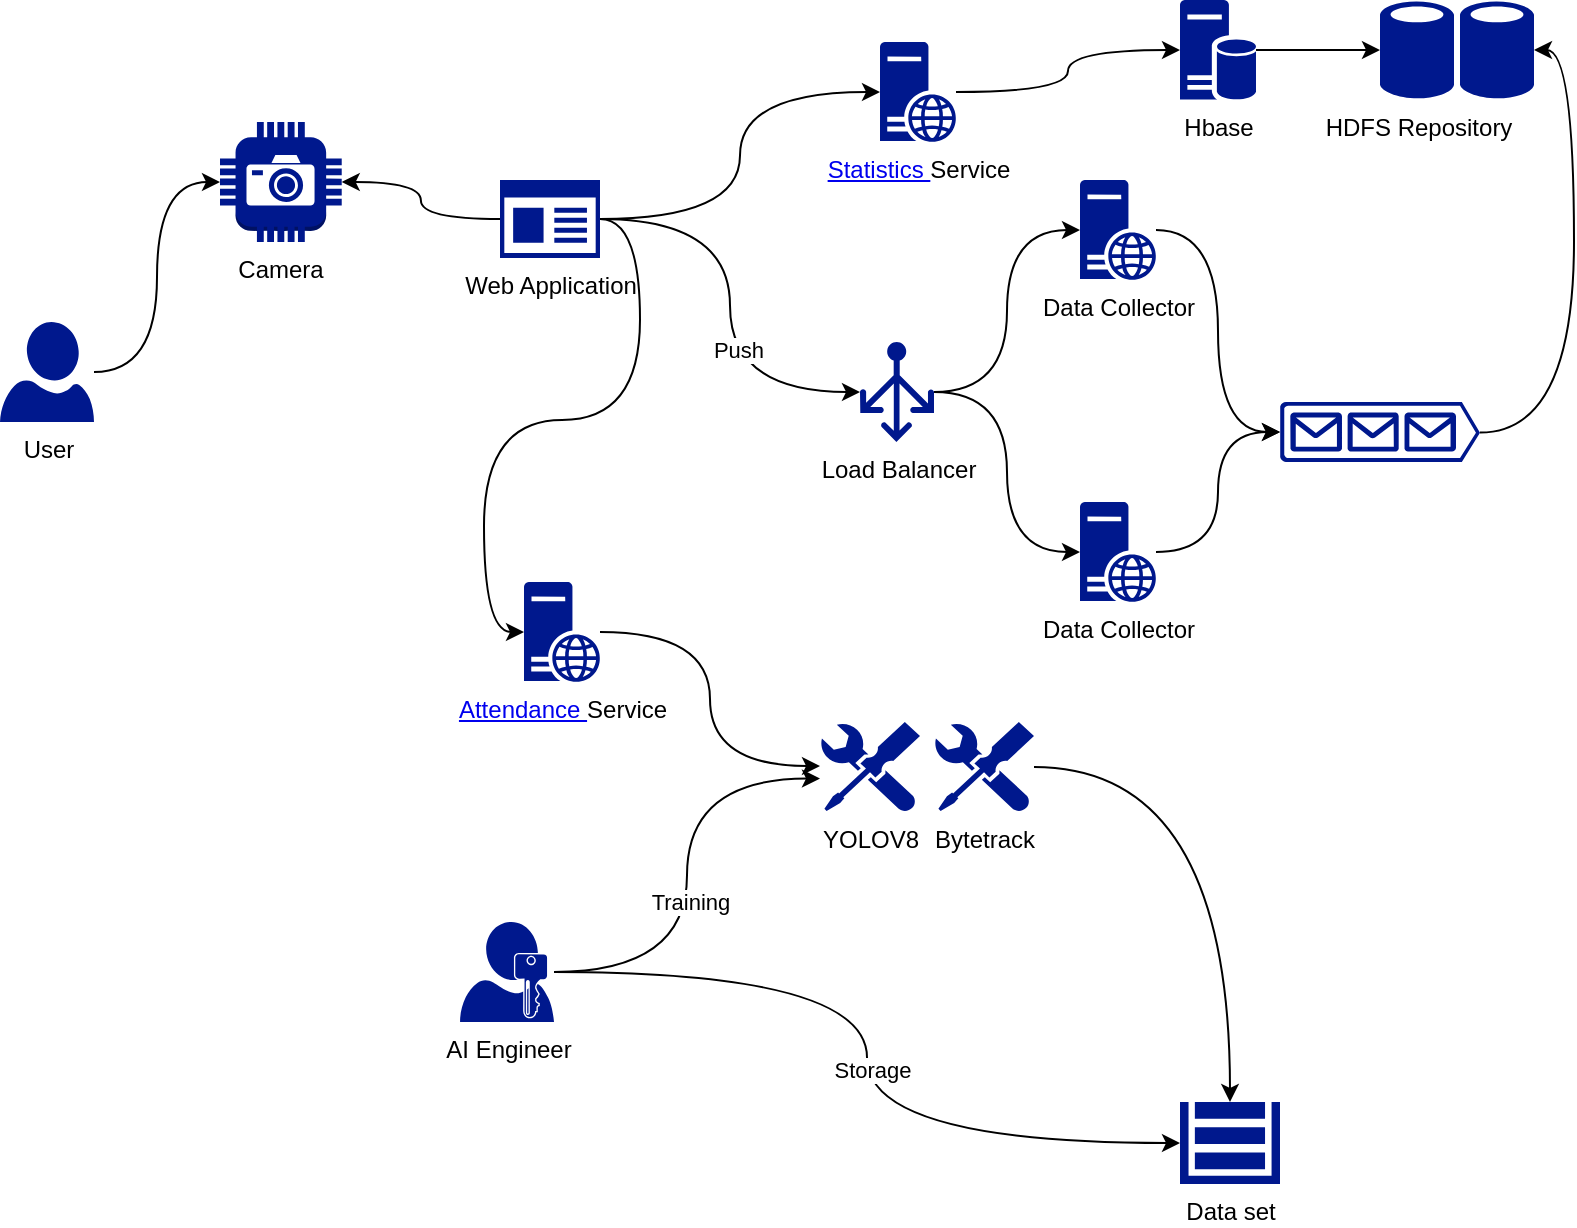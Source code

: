 <mxfile version="24.6.2" type="github">
  <diagram name="Page-1" id="eFmblNhzf9QaGGUQEju5">
    <mxGraphModel dx="2045" dy="632" grid="1" gridSize="10" guides="1" tooltips="1" connect="1" arrows="1" fold="1" page="1" pageScale="1" pageWidth="850" pageHeight="1100" math="0" shadow="0">
      <root>
        <mxCell id="0" />
        <mxCell id="1" parent="0" />
        <mxCell id="c2HthiqBb-Sy_DF1GoUE-1" value="Web Application" style="sketch=0;aspect=fixed;pointerEvents=1;shadow=0;dashed=0;html=1;strokeColor=none;labelPosition=center;verticalLabelPosition=bottom;verticalAlign=top;align=center;fillColor=#00188D;shape=mxgraph.mscae.enterprise.app_generic" parent="1" vertex="1">
          <mxGeometry x="240" y="249" width="50" height="39" as="geometry" />
        </mxCell>
        <mxCell id="c2HthiqBb-Sy_DF1GoUE-3" value="Camera" style="outlineConnect=0;dashed=0;verticalLabelPosition=bottom;verticalAlign=top;align=center;html=1;shape=mxgraph.aws3.camera;fillColor=#00188D;gradientColor=none;" parent="1" vertex="1">
          <mxGeometry x="100" y="220" width="60.86" height="60" as="geometry" />
        </mxCell>
        <mxCell id="c2HthiqBb-Sy_DF1GoUE-4" value="User" style="sketch=0;aspect=fixed;pointerEvents=1;shadow=0;dashed=0;html=1;strokeColor=none;labelPosition=center;verticalLabelPosition=bottom;verticalAlign=top;align=center;fillColor=#00188D;shape=mxgraph.azure.user" parent="1" vertex="1">
          <mxGeometry x="-10" y="320" width="47" height="50" as="geometry" />
        </mxCell>
        <mxCell id="c2HthiqBb-Sy_DF1GoUE-5" style="edgeStyle=orthogonalEdgeStyle;rounded=0;orthogonalLoop=1;jettySize=auto;html=1;entryX=0;entryY=0.5;entryDx=0;entryDy=0;entryPerimeter=0;curved=1;" parent="1" source="c2HthiqBb-Sy_DF1GoUE-4" target="c2HthiqBb-Sy_DF1GoUE-3" edge="1">
          <mxGeometry relative="1" as="geometry" />
        </mxCell>
        <mxCell id="9qIOV8EpZsGLg9kD6BlE-2" value="Data Collector" style="sketch=0;aspect=fixed;pointerEvents=1;shadow=0;dashed=0;html=1;strokeColor=none;labelPosition=center;verticalLabelPosition=bottom;verticalAlign=top;align=center;fillColor=#00188D;shape=mxgraph.mscae.enterprise.web_server" vertex="1" parent="1">
          <mxGeometry x="530" y="249" width="38" height="50" as="geometry" />
        </mxCell>
        <mxCell id="9qIOV8EpZsGLg9kD6BlE-3" style="edgeStyle=orthogonalEdgeStyle;rounded=0;orthogonalLoop=1;jettySize=auto;html=1;entryX=0;entryY=0.5;entryDx=0;entryDy=0;entryPerimeter=0;curved=1;" edge="1" parent="1" source="9qIOV8EpZsGLg9kD6BlE-2" target="9qIOV8EpZsGLg9kD6BlE-12">
          <mxGeometry relative="1" as="geometry" />
        </mxCell>
        <mxCell id="9qIOV8EpZsGLg9kD6BlE-10" value="&lt;div&gt;Load Balancer&lt;/div&gt;" style="sketch=0;aspect=fixed;pointerEvents=1;shadow=0;dashed=0;html=1;strokeColor=none;labelPosition=center;verticalLabelPosition=bottom;verticalAlign=top;align=center;fillColor=#00188D;shape=mxgraph.azure.load_balancer_generic" vertex="1" parent="1">
          <mxGeometry x="420" y="330" width="37" height="50" as="geometry" />
        </mxCell>
        <mxCell id="9qIOV8EpZsGLg9kD6BlE-11" style="edgeStyle=orthogonalEdgeStyle;rounded=0;orthogonalLoop=1;jettySize=auto;html=1;entryX=0;entryY=0.5;entryDx=0;entryDy=0;entryPerimeter=0;curved=1;" edge="1" parent="1" source="9qIOV8EpZsGLg9kD6BlE-10" target="9qIOV8EpZsGLg9kD6BlE-2">
          <mxGeometry relative="1" as="geometry" />
        </mxCell>
        <mxCell id="9qIOV8EpZsGLg9kD6BlE-12" value="" style="sketch=0;aspect=fixed;pointerEvents=1;shadow=0;dashed=0;html=1;strokeColor=none;labelPosition=center;verticalLabelPosition=bottom;verticalAlign=top;align=center;fillColor=#00188D;shape=mxgraph.azure.queue_generic" vertex="1" parent="1">
          <mxGeometry x="630" y="360" width="100" height="30" as="geometry" />
        </mxCell>
        <mxCell id="9qIOV8EpZsGLg9kD6BlE-14" style="edgeStyle=orthogonalEdgeStyle;rounded=0;orthogonalLoop=1;jettySize=auto;html=1;entryX=0;entryY=0.5;entryDx=0;entryDy=0;entryPerimeter=0;curved=1;" edge="1" parent="1" source="c2HthiqBb-Sy_DF1GoUE-1" target="9qIOV8EpZsGLg9kD6BlE-10">
          <mxGeometry relative="1" as="geometry" />
        </mxCell>
        <mxCell id="9qIOV8EpZsGLg9kD6BlE-49" value="Push" style="edgeLabel;html=1;align=center;verticalAlign=middle;resizable=0;points=[];" vertex="1" connectable="0" parent="9qIOV8EpZsGLg9kD6BlE-14">
          <mxGeometry x="0.199" y="4" relative="1" as="geometry">
            <mxPoint as="offset" />
          </mxGeometry>
        </mxCell>
        <mxCell id="9qIOV8EpZsGLg9kD6BlE-16" style="edgeStyle=orthogonalEdgeStyle;rounded=0;orthogonalLoop=1;jettySize=auto;html=1;entryX=0;entryY=0.5;entryDx=0;entryDy=0;entryPerimeter=0;curved=1;exitX=1;exitY=0.5;exitDx=0;exitDy=0;exitPerimeter=0;" edge="1" parent="1" source="c2HthiqBb-Sy_DF1GoUE-1" target="9qIOV8EpZsGLg9kD6BlE-17">
          <mxGeometry relative="1" as="geometry" />
        </mxCell>
        <mxCell id="9qIOV8EpZsGLg9kD6BlE-17" value="&lt;a&gt;Attendance &lt;/a&gt;Service" style="sketch=0;aspect=fixed;pointerEvents=1;shadow=0;dashed=0;html=1;strokeColor=none;labelPosition=center;verticalLabelPosition=bottom;verticalAlign=top;align=center;fillColor=#00188D;shape=mxgraph.mscae.enterprise.web_server" vertex="1" parent="1">
          <mxGeometry x="252" y="450" width="38" height="50" as="geometry" />
        </mxCell>
        <mxCell id="9qIOV8EpZsGLg9kD6BlE-18" style="edgeStyle=orthogonalEdgeStyle;rounded=0;orthogonalLoop=1;jettySize=auto;html=1;entryX=0;entryY=0.489;entryDx=0;entryDy=0;entryPerimeter=0;curved=1;" edge="1" parent="1" source="9qIOV8EpZsGLg9kD6BlE-17" target="9qIOV8EpZsGLg9kD6BlE-19">
          <mxGeometry relative="1" as="geometry">
            <mxPoint x="407" y="485" as="targetPoint" />
          </mxGeometry>
        </mxCell>
        <mxCell id="9qIOV8EpZsGLg9kD6BlE-19" value="YOLOV8" style="sketch=0;aspect=fixed;pointerEvents=1;shadow=0;dashed=0;html=1;strokeColor=none;labelPosition=center;verticalLabelPosition=bottom;verticalAlign=top;align=center;fillColor=#00188D;shape=mxgraph.mscae.enterprise.tool;" vertex="1" parent="1">
          <mxGeometry x="400" y="520" width="50" height="45" as="geometry" />
        </mxCell>
        <mxCell id="9qIOV8EpZsGLg9kD6BlE-24" value="Data set " style="sketch=0;aspect=fixed;pointerEvents=1;shadow=0;dashed=0;html=1;strokeColor=none;labelPosition=center;verticalLabelPosition=bottom;verticalAlign=top;align=center;fillColor=#00188D;shape=mxgraph.mscae.enterprise.storage" vertex="1" parent="1">
          <mxGeometry x="580" y="710" width="50" height="41" as="geometry" />
        </mxCell>
        <mxCell id="9qIOV8EpZsGLg9kD6BlE-25" style="edgeStyle=orthogonalEdgeStyle;rounded=0;orthogonalLoop=1;jettySize=auto;html=1;entryX=0.5;entryY=0;entryDx=0;entryDy=0;entryPerimeter=0;curved=1;" edge="1" parent="1" source="9qIOV8EpZsGLg9kD6BlE-46" target="9qIOV8EpZsGLg9kD6BlE-24">
          <mxGeometry relative="1" as="geometry" />
        </mxCell>
        <mxCell id="9qIOV8EpZsGLg9kD6BlE-26" value="AI Engineer" style="sketch=0;aspect=fixed;pointerEvents=1;shadow=0;dashed=0;html=1;strokeColor=none;labelPosition=center;verticalLabelPosition=bottom;verticalAlign=top;align=center;shape=mxgraph.mscae.enterprise.user_permissions;fillColor=#00188D;" vertex="1" parent="1">
          <mxGeometry x="220" y="620" width="47" height="50" as="geometry" />
        </mxCell>
        <mxCell id="9qIOV8EpZsGLg9kD6BlE-27" style="edgeStyle=orthogonalEdgeStyle;rounded=0;orthogonalLoop=1;jettySize=auto;html=1;entryX=0;entryY=0.5;entryDx=0;entryDy=0;entryPerimeter=0;curved=1;" edge="1" parent="1" source="9qIOV8EpZsGLg9kD6BlE-26" target="9qIOV8EpZsGLg9kD6BlE-24">
          <mxGeometry relative="1" as="geometry" />
        </mxCell>
        <mxCell id="9qIOV8EpZsGLg9kD6BlE-32" value="Storage" style="edgeLabel;html=1;align=center;verticalAlign=middle;resizable=0;points=[];" vertex="1" connectable="0" parent="9qIOV8EpZsGLg9kD6BlE-27">
          <mxGeometry x="0.033" y="2" relative="1" as="geometry">
            <mxPoint y="-1" as="offset" />
          </mxGeometry>
        </mxCell>
        <mxCell id="9qIOV8EpZsGLg9kD6BlE-29" style="edgeStyle=orthogonalEdgeStyle;rounded=0;orthogonalLoop=1;jettySize=auto;html=1;entryX=0;entryY=0.628;entryDx=0;entryDy=0;entryPerimeter=0;curved=1;" edge="1" parent="1" source="9qIOV8EpZsGLg9kD6BlE-26" target="9qIOV8EpZsGLg9kD6BlE-19">
          <mxGeometry relative="1" as="geometry" />
        </mxCell>
        <mxCell id="9qIOV8EpZsGLg9kD6BlE-30" value="Training" style="edgeLabel;html=1;align=center;verticalAlign=middle;resizable=0;points=[];" vertex="1" connectable="0" parent="9qIOV8EpZsGLg9kD6BlE-29">
          <mxGeometry x="-0.12" y="-1" relative="1" as="geometry">
            <mxPoint y="-1" as="offset" />
          </mxGeometry>
        </mxCell>
        <mxCell id="9qIOV8EpZsGLg9kD6BlE-35" value="Data Collector" style="sketch=0;aspect=fixed;pointerEvents=1;shadow=0;dashed=0;html=1;strokeColor=none;labelPosition=center;verticalLabelPosition=bottom;verticalAlign=top;align=center;fillColor=#00188D;shape=mxgraph.mscae.enterprise.web_server" vertex="1" parent="1">
          <mxGeometry x="530" y="410" width="38" height="50" as="geometry" />
        </mxCell>
        <mxCell id="9qIOV8EpZsGLg9kD6BlE-36" style="edgeStyle=orthogonalEdgeStyle;rounded=0;orthogonalLoop=1;jettySize=auto;html=1;entryX=0;entryY=0.5;entryDx=0;entryDy=0;entryPerimeter=0;elbow=vertical;curved=1;" edge="1" parent="1" source="9qIOV8EpZsGLg9kD6BlE-10" target="9qIOV8EpZsGLg9kD6BlE-35">
          <mxGeometry relative="1" as="geometry" />
        </mxCell>
        <mxCell id="9qIOV8EpZsGLg9kD6BlE-37" style="edgeStyle=orthogonalEdgeStyle;rounded=0;orthogonalLoop=1;jettySize=auto;html=1;entryX=0;entryY=0.5;entryDx=0;entryDy=0;entryPerimeter=0;curved=1;" edge="1" parent="1" source="9qIOV8EpZsGLg9kD6BlE-35" target="9qIOV8EpZsGLg9kD6BlE-12">
          <mxGeometry relative="1" as="geometry" />
        </mxCell>
        <mxCell id="9qIOV8EpZsGLg9kD6BlE-39" value="&lt;span class=&quot;dict-pos&quot;&gt;&lt;/span&gt;&lt;a&gt;Statistics &lt;/a&gt;Service" style="sketch=0;aspect=fixed;pointerEvents=1;shadow=0;dashed=0;html=1;strokeColor=none;labelPosition=center;verticalLabelPosition=bottom;verticalAlign=top;align=center;fillColor=#00188D;shape=mxgraph.mscae.enterprise.web_server" vertex="1" parent="1">
          <mxGeometry x="430" y="180" width="38" height="50" as="geometry" />
        </mxCell>
        <mxCell id="9qIOV8EpZsGLg9kD6BlE-1" value="Hbase" style="sketch=0;aspect=fixed;pointerEvents=1;shadow=0;dashed=0;html=1;strokeColor=none;labelPosition=center;verticalLabelPosition=bottom;verticalAlign=top;align=center;fillColor=#00188D;shape=mxgraph.mscae.enterprise.database_server" vertex="1" parent="1">
          <mxGeometry x="580" y="159" width="38" height="50" as="geometry" />
        </mxCell>
        <mxCell id="9qIOV8EpZsGLg9kD6BlE-5" value="HDFS Repository" style="sketch=0;aspect=fixed;pointerEvents=1;shadow=0;dashed=0;html=1;strokeColor=none;labelPosition=center;verticalLabelPosition=bottom;verticalAlign=top;align=center;fillColor=#00188D;shape=mxgraph.mscae.enterprise.database_generic" vertex="1" parent="1">
          <mxGeometry x="680" y="159" width="37" height="50" as="geometry" />
        </mxCell>
        <mxCell id="9qIOV8EpZsGLg9kD6BlE-45" value="" style="edgeStyle=orthogonalEdgeStyle;rounded=0;orthogonalLoop=1;jettySize=auto;html=1;exitX=1;exitY=0.51;exitDx=0;exitDy=0;exitPerimeter=0;entryX=1;entryY=0.5;entryDx=0;entryDy=0;entryPerimeter=0;curved=1;" edge="1" parent="1" source="9qIOV8EpZsGLg9kD6BlE-12" target="9qIOV8EpZsGLg9kD6BlE-7">
          <mxGeometry relative="1" as="geometry">
            <mxPoint x="730" y="375" as="sourcePoint" />
            <mxPoint x="717" y="184" as="targetPoint" />
          </mxGeometry>
        </mxCell>
        <mxCell id="9qIOV8EpZsGLg9kD6BlE-7" value="" style="sketch=0;aspect=fixed;pointerEvents=1;shadow=0;dashed=0;html=1;strokeColor=none;labelPosition=center;verticalLabelPosition=bottom;verticalAlign=top;align=center;fillColor=#00188D;shape=mxgraph.mscae.enterprise.database_generic" vertex="1" parent="1">
          <mxGeometry x="720" y="159" width="37" height="50" as="geometry" />
        </mxCell>
        <mxCell id="9qIOV8EpZsGLg9kD6BlE-46" value="Bytetrack" style="sketch=0;aspect=fixed;pointerEvents=1;shadow=0;dashed=0;html=1;strokeColor=none;labelPosition=center;verticalLabelPosition=bottom;verticalAlign=top;align=center;fillColor=#00188D;shape=mxgraph.mscae.enterprise.tool;" vertex="1" parent="1">
          <mxGeometry x="457" y="520" width="50" height="45" as="geometry" />
        </mxCell>
        <mxCell id="9qIOV8EpZsGLg9kD6BlE-50" style="edgeStyle=orthogonalEdgeStyle;rounded=0;orthogonalLoop=1;jettySize=auto;html=1;entryX=0;entryY=0.5;entryDx=0;entryDy=0;entryPerimeter=0;curved=1;" edge="1" parent="1" source="c2HthiqBb-Sy_DF1GoUE-1" target="9qIOV8EpZsGLg9kD6BlE-39">
          <mxGeometry relative="1" as="geometry" />
        </mxCell>
        <mxCell id="9qIOV8EpZsGLg9kD6BlE-51" style="edgeStyle=orthogonalEdgeStyle;rounded=0;orthogonalLoop=1;jettySize=auto;html=1;entryX=0;entryY=0.5;entryDx=0;entryDy=0;entryPerimeter=0;curved=1;" edge="1" parent="1" source="9qIOV8EpZsGLg9kD6BlE-39" target="9qIOV8EpZsGLg9kD6BlE-1">
          <mxGeometry relative="1" as="geometry" />
        </mxCell>
        <mxCell id="9qIOV8EpZsGLg9kD6BlE-52" style="edgeStyle=orthogonalEdgeStyle;rounded=0;orthogonalLoop=1;jettySize=auto;html=1;entryX=0;entryY=0.5;entryDx=0;entryDy=0;entryPerimeter=0;curved=1;" edge="1" parent="1" source="9qIOV8EpZsGLg9kD6BlE-1" target="9qIOV8EpZsGLg9kD6BlE-5">
          <mxGeometry relative="1" as="geometry" />
        </mxCell>
        <mxCell id="9qIOV8EpZsGLg9kD6BlE-53" style="edgeStyle=orthogonalEdgeStyle;rounded=0;orthogonalLoop=1;jettySize=auto;html=1;entryX=1;entryY=0.5;entryDx=0;entryDy=0;entryPerimeter=0;curved=1;" edge="1" parent="1" source="c2HthiqBb-Sy_DF1GoUE-1" target="c2HthiqBb-Sy_DF1GoUE-3">
          <mxGeometry relative="1" as="geometry" />
        </mxCell>
      </root>
    </mxGraphModel>
  </diagram>
</mxfile>
